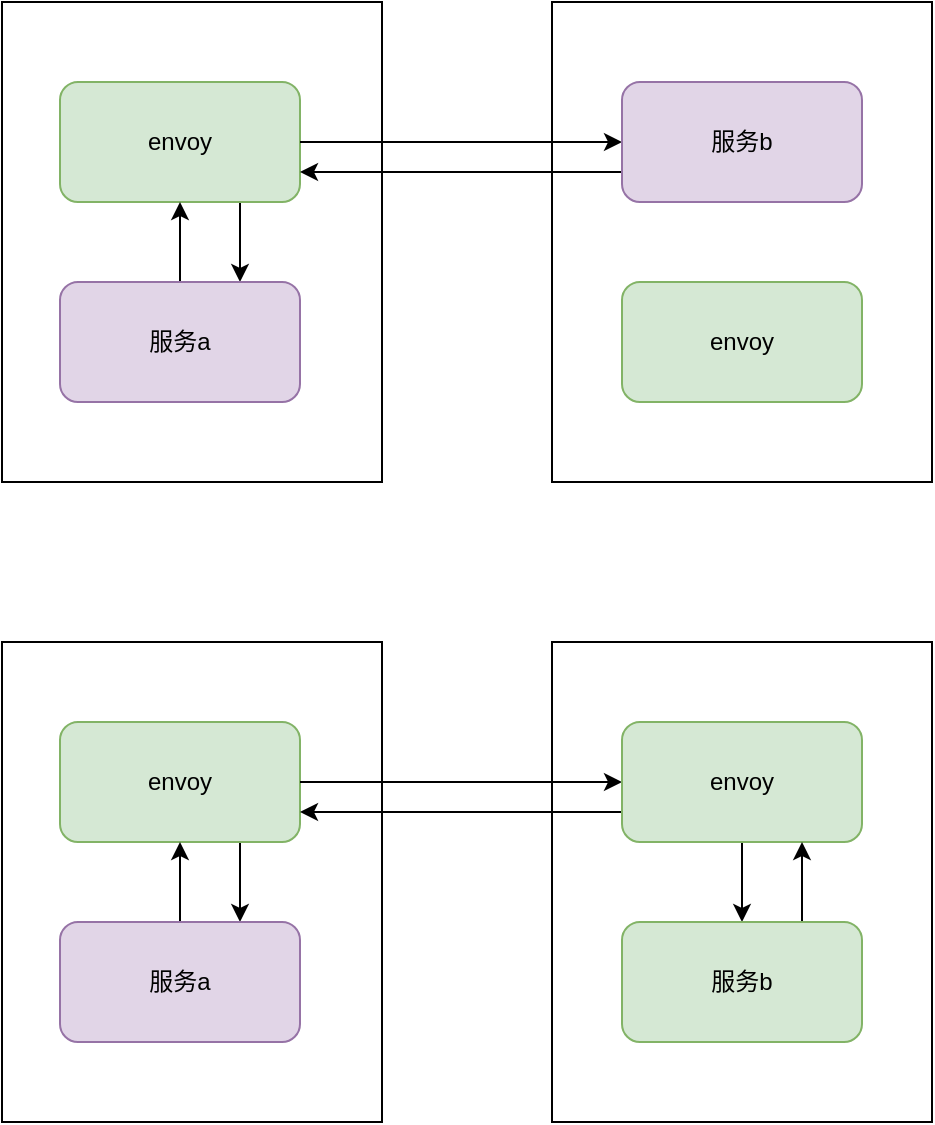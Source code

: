 <mxfile version="13.10.0" type="github">
  <diagram name="Page-1" id="74e2e168-ea6b-b213-b513-2b3c1d86103e">
    <mxGraphModel dx="2062" dy="1154" grid="0" gridSize="10" guides="1" tooltips="1" connect="1" arrows="1" fold="1" page="1" pageScale="1" pageWidth="1100" pageHeight="850" background="#ffffff" math="0" shadow="0">
      <root>
        <mxCell id="0" />
        <mxCell id="1" parent="0" />
        <mxCell id="PQnwg7gbkoCCEYcuPFPE-13" value="" style="rounded=0;whiteSpace=wrap;html=1;" vertex="1" parent="1">
          <mxGeometry x="695" y="210" width="190" height="240" as="geometry" />
        </mxCell>
        <mxCell id="PQnwg7gbkoCCEYcuPFPE-11" value="" style="rounded=0;whiteSpace=wrap;html=1;" vertex="1" parent="1">
          <mxGeometry x="420" y="210" width="190" height="240" as="geometry" />
        </mxCell>
        <mxCell id="PQnwg7gbkoCCEYcuPFPE-16" style="edgeStyle=orthogonalEdgeStyle;rounded=0;orthogonalLoop=1;jettySize=auto;html=1;exitX=0.75;exitY=1;exitDx=0;exitDy=0;entryX=0.75;entryY=0;entryDx=0;entryDy=0;" edge="1" parent="1" source="PQnwg7gbkoCCEYcuPFPE-2" target="PQnwg7gbkoCCEYcuPFPE-1">
          <mxGeometry relative="1" as="geometry" />
        </mxCell>
        <mxCell id="PQnwg7gbkoCCEYcuPFPE-2" value="envoy" style="rounded=1;whiteSpace=wrap;html=1;fillColor=#d5e8d4;strokeColor=#82b366;" vertex="1" parent="1">
          <mxGeometry x="449" y="250" width="120" height="60" as="geometry" />
        </mxCell>
        <mxCell id="PQnwg7gbkoCCEYcuPFPE-3" style="edgeStyle=orthogonalEdgeStyle;rounded=0;orthogonalLoop=1;jettySize=auto;html=1;exitX=0.5;exitY=0;exitDx=0;exitDy=0;entryX=0.5;entryY=1;entryDx=0;entryDy=0;" edge="1" parent="1" source="PQnwg7gbkoCCEYcuPFPE-1" target="PQnwg7gbkoCCEYcuPFPE-2">
          <mxGeometry relative="1" as="geometry" />
        </mxCell>
        <mxCell id="PQnwg7gbkoCCEYcuPFPE-1" value="服务a" style="rounded=1;whiteSpace=wrap;html=1;fillColor=#e1d5e7;strokeColor=#9673a6;" vertex="1" parent="1">
          <mxGeometry x="449" y="350" width="120" height="60" as="geometry" />
        </mxCell>
        <mxCell id="PQnwg7gbkoCCEYcuPFPE-7" style="edgeStyle=orthogonalEdgeStyle;rounded=0;orthogonalLoop=1;jettySize=auto;html=1;exitX=1;exitY=0.5;exitDx=0;exitDy=0;entryX=0;entryY=0.5;entryDx=0;entryDy=0;" edge="1" parent="1" source="PQnwg7gbkoCCEYcuPFPE-2" target="PQnwg7gbkoCCEYcuPFPE-8">
          <mxGeometry relative="1" as="geometry">
            <mxPoint x="690" y="280" as="targetPoint" />
          </mxGeometry>
        </mxCell>
        <mxCell id="PQnwg7gbkoCCEYcuPFPE-15" style="edgeStyle=orthogonalEdgeStyle;rounded=0;orthogonalLoop=1;jettySize=auto;html=1;exitX=0;exitY=0.75;exitDx=0;exitDy=0;entryX=1;entryY=0.75;entryDx=0;entryDy=0;" edge="1" parent="1" source="PQnwg7gbkoCCEYcuPFPE-8" target="PQnwg7gbkoCCEYcuPFPE-2">
          <mxGeometry relative="1" as="geometry" />
        </mxCell>
        <mxCell id="PQnwg7gbkoCCEYcuPFPE-8" value="服务b" style="rounded=1;whiteSpace=wrap;html=1;fillColor=#e1d5e7;strokeColor=#9673a6;" vertex="1" parent="1">
          <mxGeometry x="730" y="250" width="120" height="60" as="geometry" />
        </mxCell>
        <mxCell id="PQnwg7gbkoCCEYcuPFPE-14" value="envoy" style="rounded=1;whiteSpace=wrap;html=1;fillColor=#d5e8d4;strokeColor=#82b366;" vertex="1" parent="1">
          <mxGeometry x="730" y="350" width="120" height="60" as="geometry" />
        </mxCell>
        <mxCell id="PQnwg7gbkoCCEYcuPFPE-17" value="" style="rounded=0;whiteSpace=wrap;html=1;" vertex="1" parent="1">
          <mxGeometry x="695" y="530" width="190" height="240" as="geometry" />
        </mxCell>
        <mxCell id="PQnwg7gbkoCCEYcuPFPE-18" value="" style="rounded=0;whiteSpace=wrap;html=1;" vertex="1" parent="1">
          <mxGeometry x="420" y="530" width="190" height="240" as="geometry" />
        </mxCell>
        <mxCell id="PQnwg7gbkoCCEYcuPFPE-19" style="edgeStyle=orthogonalEdgeStyle;rounded=0;orthogonalLoop=1;jettySize=auto;html=1;exitX=0.75;exitY=1;exitDx=0;exitDy=0;entryX=0.75;entryY=0;entryDx=0;entryDy=0;" edge="1" parent="1" source="PQnwg7gbkoCCEYcuPFPE-20" target="PQnwg7gbkoCCEYcuPFPE-22">
          <mxGeometry relative="1" as="geometry" />
        </mxCell>
        <mxCell id="PQnwg7gbkoCCEYcuPFPE-20" value="envoy" style="rounded=1;whiteSpace=wrap;html=1;fillColor=#d5e8d4;strokeColor=#82b366;" vertex="1" parent="1">
          <mxGeometry x="449" y="570" width="120" height="60" as="geometry" />
        </mxCell>
        <mxCell id="PQnwg7gbkoCCEYcuPFPE-21" style="edgeStyle=orthogonalEdgeStyle;rounded=0;orthogonalLoop=1;jettySize=auto;html=1;exitX=0.5;exitY=0;exitDx=0;exitDy=0;entryX=0.5;entryY=1;entryDx=0;entryDy=0;" edge="1" parent="1" source="PQnwg7gbkoCCEYcuPFPE-22" target="PQnwg7gbkoCCEYcuPFPE-20">
          <mxGeometry relative="1" as="geometry" />
        </mxCell>
        <mxCell id="PQnwg7gbkoCCEYcuPFPE-22" value="服务a" style="rounded=1;whiteSpace=wrap;html=1;fillColor=#e1d5e7;strokeColor=#9673a6;" vertex="1" parent="1">
          <mxGeometry x="449" y="670" width="120" height="60" as="geometry" />
        </mxCell>
        <mxCell id="PQnwg7gbkoCCEYcuPFPE-23" style="edgeStyle=orthogonalEdgeStyle;rounded=0;orthogonalLoop=1;jettySize=auto;html=1;exitX=1;exitY=0.5;exitDx=0;exitDy=0;entryX=0;entryY=0.5;entryDx=0;entryDy=0;" edge="1" parent="1" source="PQnwg7gbkoCCEYcuPFPE-20" target="PQnwg7gbkoCCEYcuPFPE-25">
          <mxGeometry relative="1" as="geometry">
            <mxPoint x="690" y="600" as="targetPoint" />
          </mxGeometry>
        </mxCell>
        <mxCell id="PQnwg7gbkoCCEYcuPFPE-24" style="edgeStyle=orthogonalEdgeStyle;rounded=0;orthogonalLoop=1;jettySize=auto;html=1;exitX=0;exitY=0.75;exitDx=0;exitDy=0;entryX=1;entryY=0.75;entryDx=0;entryDy=0;" edge="1" parent="1" source="PQnwg7gbkoCCEYcuPFPE-25" target="PQnwg7gbkoCCEYcuPFPE-20">
          <mxGeometry relative="1" as="geometry" />
        </mxCell>
        <mxCell id="PQnwg7gbkoCCEYcuPFPE-27" style="edgeStyle=orthogonalEdgeStyle;rounded=0;orthogonalLoop=1;jettySize=auto;html=1;exitX=0.5;exitY=1;exitDx=0;exitDy=0;" edge="1" parent="1" source="PQnwg7gbkoCCEYcuPFPE-25" target="PQnwg7gbkoCCEYcuPFPE-26">
          <mxGeometry relative="1" as="geometry" />
        </mxCell>
        <mxCell id="PQnwg7gbkoCCEYcuPFPE-25" value="envoy" style="rounded=1;whiteSpace=wrap;html=1;fillColor=#d5e8d4;strokeColor=#82b366;" vertex="1" parent="1">
          <mxGeometry x="730" y="570" width="120" height="60" as="geometry" />
        </mxCell>
        <mxCell id="PQnwg7gbkoCCEYcuPFPE-28" style="edgeStyle=orthogonalEdgeStyle;rounded=0;orthogonalLoop=1;jettySize=auto;html=1;exitX=0.75;exitY=0;exitDx=0;exitDy=0;entryX=0.75;entryY=1;entryDx=0;entryDy=0;" edge="1" parent="1" source="PQnwg7gbkoCCEYcuPFPE-26" target="PQnwg7gbkoCCEYcuPFPE-25">
          <mxGeometry relative="1" as="geometry" />
        </mxCell>
        <mxCell id="PQnwg7gbkoCCEYcuPFPE-26" value="服务b" style="rounded=1;whiteSpace=wrap;html=1;fillColor=#d5e8d4;strokeColor=#82b366;" vertex="1" parent="1">
          <mxGeometry x="730" y="670" width="120" height="60" as="geometry" />
        </mxCell>
      </root>
    </mxGraphModel>
  </diagram>
</mxfile>
